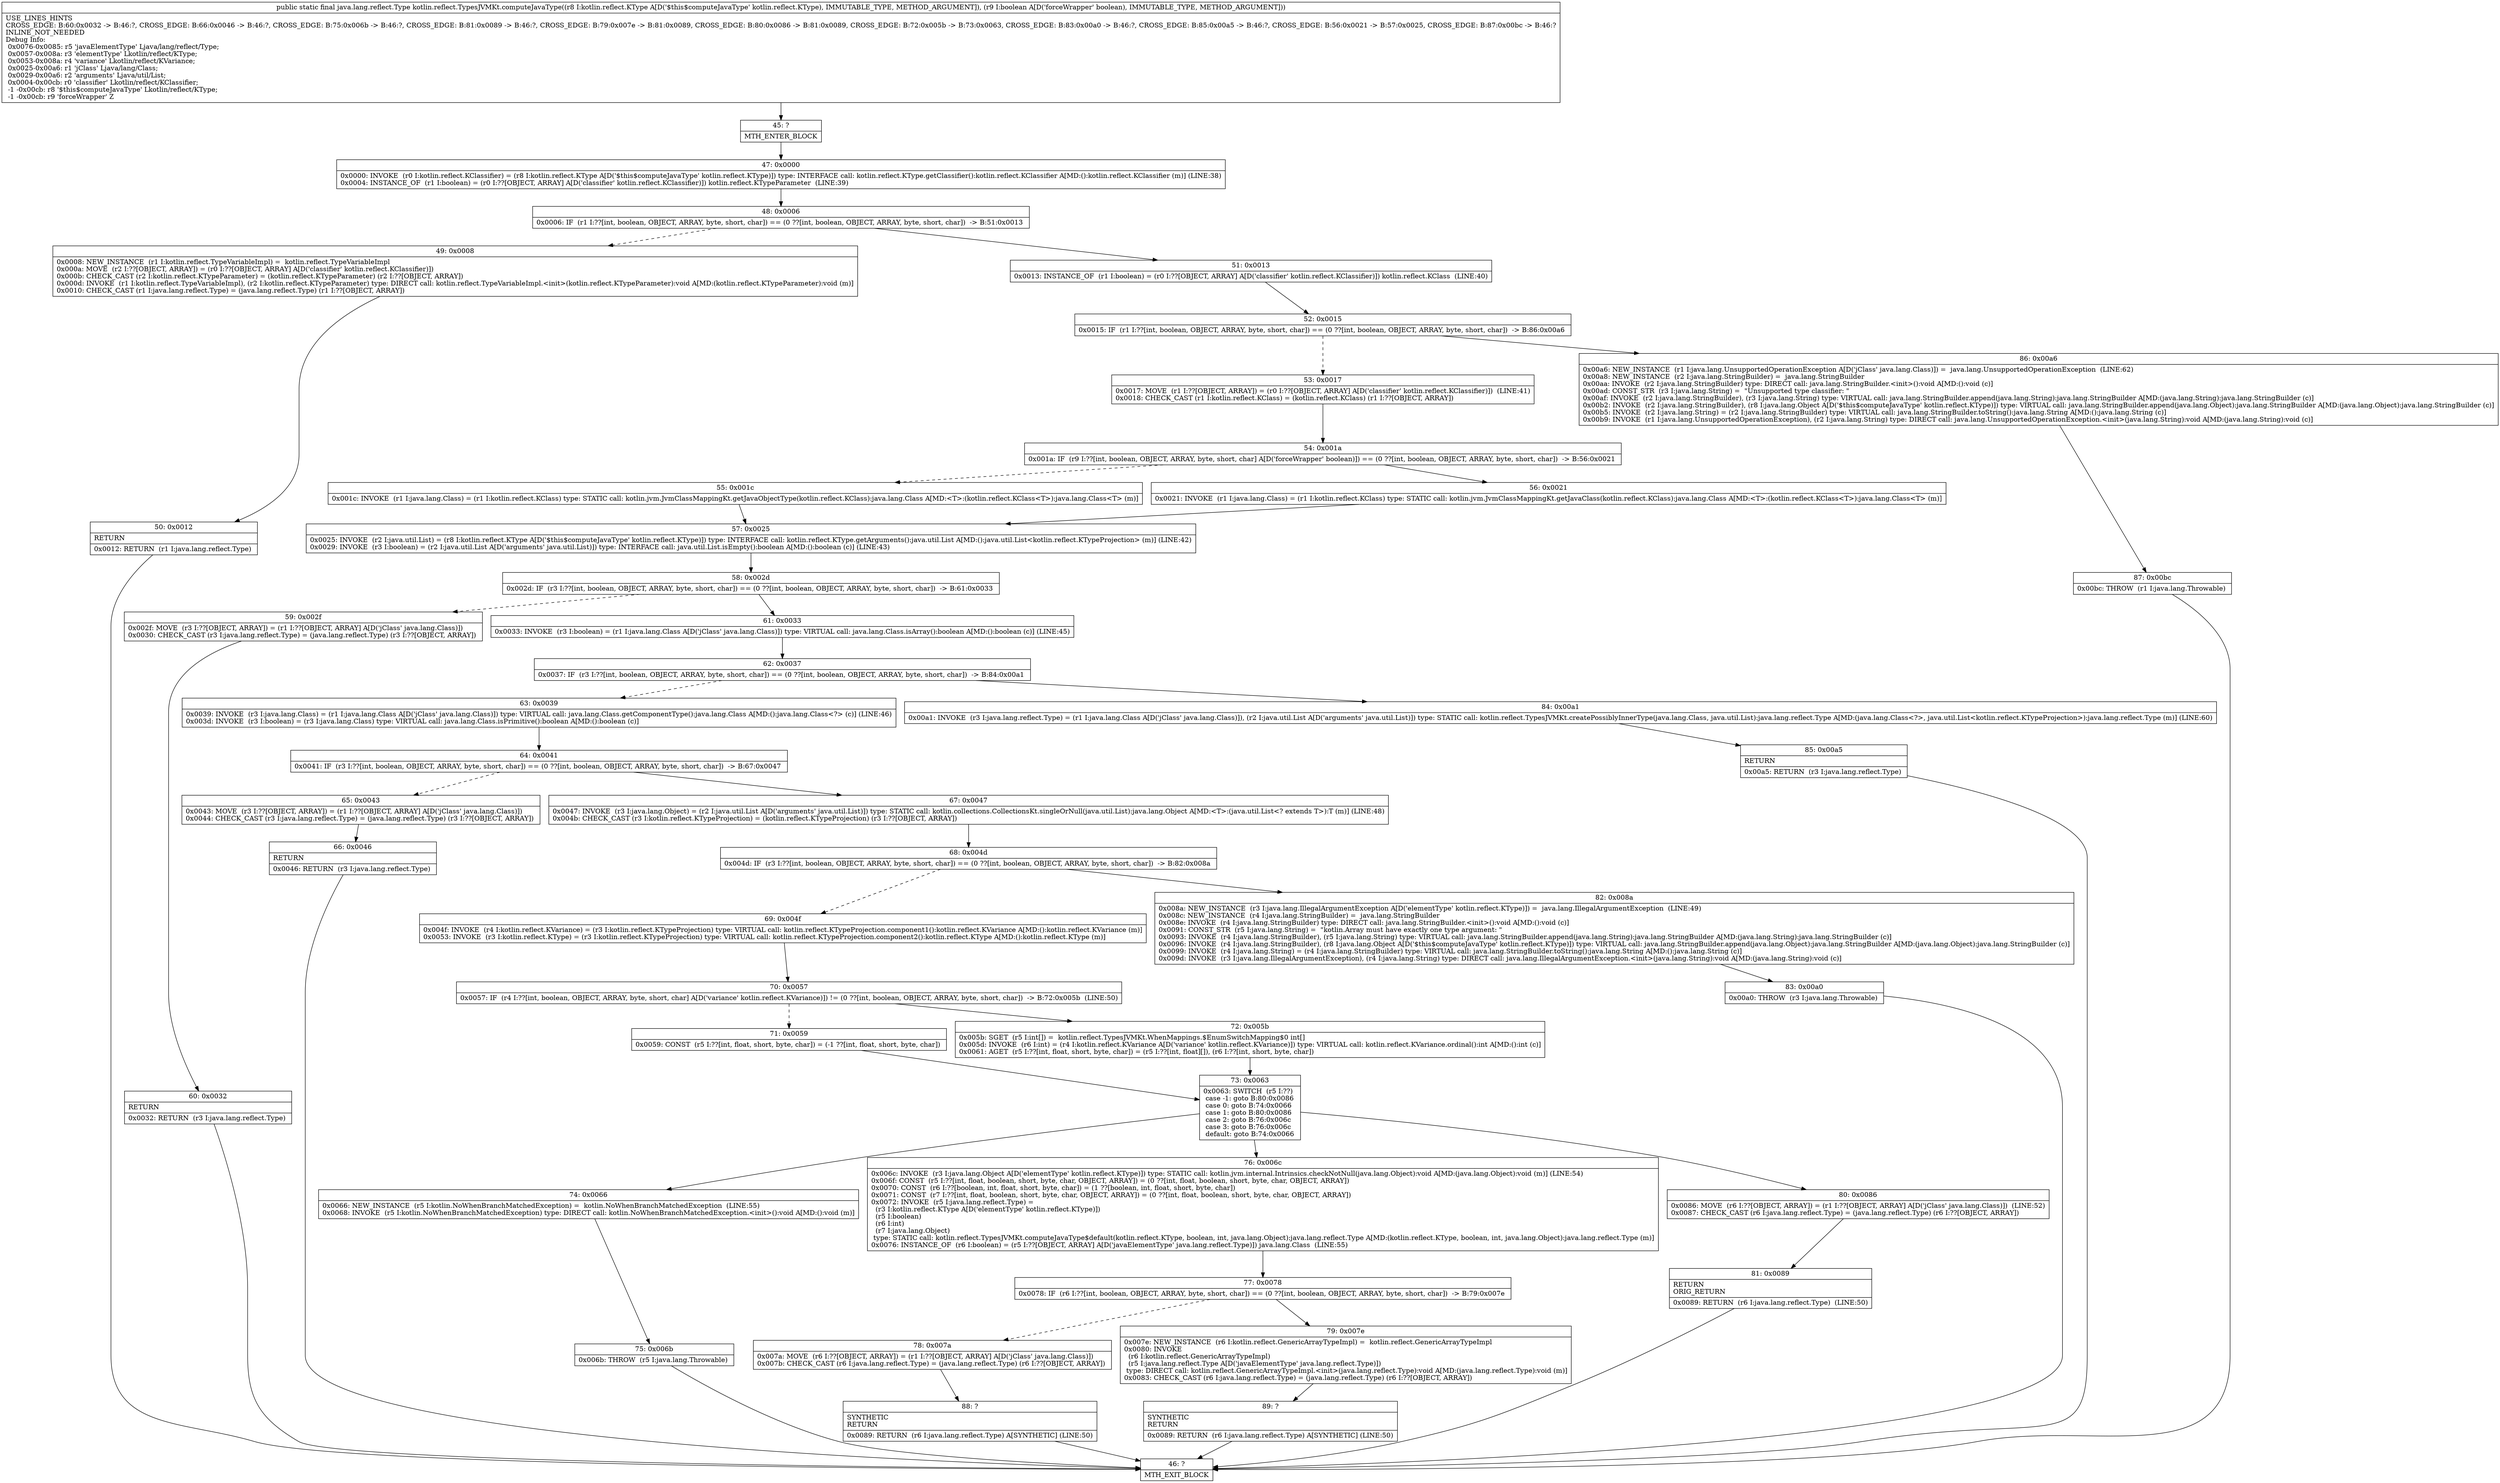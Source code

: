 digraph "CFG forkotlin.reflect.TypesJVMKt.computeJavaType(Lkotlin\/reflect\/KType;Z)Ljava\/lang\/reflect\/Type;" {
Node_45 [shape=record,label="{45\:\ ?|MTH_ENTER_BLOCK\l}"];
Node_47 [shape=record,label="{47\:\ 0x0000|0x0000: INVOKE  (r0 I:kotlin.reflect.KClassifier) = (r8 I:kotlin.reflect.KType A[D('$this$computeJavaType' kotlin.reflect.KType)]) type: INTERFACE call: kotlin.reflect.KType.getClassifier():kotlin.reflect.KClassifier A[MD:():kotlin.reflect.KClassifier (m)] (LINE:38)\l0x0004: INSTANCE_OF  (r1 I:boolean) = (r0 I:??[OBJECT, ARRAY] A[D('classifier' kotlin.reflect.KClassifier)]) kotlin.reflect.KTypeParameter  (LINE:39)\l}"];
Node_48 [shape=record,label="{48\:\ 0x0006|0x0006: IF  (r1 I:??[int, boolean, OBJECT, ARRAY, byte, short, char]) == (0 ??[int, boolean, OBJECT, ARRAY, byte, short, char])  \-\> B:51:0x0013 \l}"];
Node_49 [shape=record,label="{49\:\ 0x0008|0x0008: NEW_INSTANCE  (r1 I:kotlin.reflect.TypeVariableImpl) =  kotlin.reflect.TypeVariableImpl \l0x000a: MOVE  (r2 I:??[OBJECT, ARRAY]) = (r0 I:??[OBJECT, ARRAY] A[D('classifier' kotlin.reflect.KClassifier)]) \l0x000b: CHECK_CAST (r2 I:kotlin.reflect.KTypeParameter) = (kotlin.reflect.KTypeParameter) (r2 I:??[OBJECT, ARRAY]) \l0x000d: INVOKE  (r1 I:kotlin.reflect.TypeVariableImpl), (r2 I:kotlin.reflect.KTypeParameter) type: DIRECT call: kotlin.reflect.TypeVariableImpl.\<init\>(kotlin.reflect.KTypeParameter):void A[MD:(kotlin.reflect.KTypeParameter):void (m)]\l0x0010: CHECK_CAST (r1 I:java.lang.reflect.Type) = (java.lang.reflect.Type) (r1 I:??[OBJECT, ARRAY]) \l}"];
Node_50 [shape=record,label="{50\:\ 0x0012|RETURN\l|0x0012: RETURN  (r1 I:java.lang.reflect.Type) \l}"];
Node_46 [shape=record,label="{46\:\ ?|MTH_EXIT_BLOCK\l}"];
Node_51 [shape=record,label="{51\:\ 0x0013|0x0013: INSTANCE_OF  (r1 I:boolean) = (r0 I:??[OBJECT, ARRAY] A[D('classifier' kotlin.reflect.KClassifier)]) kotlin.reflect.KClass  (LINE:40)\l}"];
Node_52 [shape=record,label="{52\:\ 0x0015|0x0015: IF  (r1 I:??[int, boolean, OBJECT, ARRAY, byte, short, char]) == (0 ??[int, boolean, OBJECT, ARRAY, byte, short, char])  \-\> B:86:0x00a6 \l}"];
Node_53 [shape=record,label="{53\:\ 0x0017|0x0017: MOVE  (r1 I:??[OBJECT, ARRAY]) = (r0 I:??[OBJECT, ARRAY] A[D('classifier' kotlin.reflect.KClassifier)])  (LINE:41)\l0x0018: CHECK_CAST (r1 I:kotlin.reflect.KClass) = (kotlin.reflect.KClass) (r1 I:??[OBJECT, ARRAY]) \l}"];
Node_54 [shape=record,label="{54\:\ 0x001a|0x001a: IF  (r9 I:??[int, boolean, OBJECT, ARRAY, byte, short, char] A[D('forceWrapper' boolean)]) == (0 ??[int, boolean, OBJECT, ARRAY, byte, short, char])  \-\> B:56:0x0021 \l}"];
Node_55 [shape=record,label="{55\:\ 0x001c|0x001c: INVOKE  (r1 I:java.lang.Class) = (r1 I:kotlin.reflect.KClass) type: STATIC call: kotlin.jvm.JvmClassMappingKt.getJavaObjectType(kotlin.reflect.KClass):java.lang.Class A[MD:\<T\>:(kotlin.reflect.KClass\<T\>):java.lang.Class\<T\> (m)]\l}"];
Node_57 [shape=record,label="{57\:\ 0x0025|0x0025: INVOKE  (r2 I:java.util.List) = (r8 I:kotlin.reflect.KType A[D('$this$computeJavaType' kotlin.reflect.KType)]) type: INTERFACE call: kotlin.reflect.KType.getArguments():java.util.List A[MD:():java.util.List\<kotlin.reflect.KTypeProjection\> (m)] (LINE:42)\l0x0029: INVOKE  (r3 I:boolean) = (r2 I:java.util.List A[D('arguments' java.util.List)]) type: INTERFACE call: java.util.List.isEmpty():boolean A[MD:():boolean (c)] (LINE:43)\l}"];
Node_58 [shape=record,label="{58\:\ 0x002d|0x002d: IF  (r3 I:??[int, boolean, OBJECT, ARRAY, byte, short, char]) == (0 ??[int, boolean, OBJECT, ARRAY, byte, short, char])  \-\> B:61:0x0033 \l}"];
Node_59 [shape=record,label="{59\:\ 0x002f|0x002f: MOVE  (r3 I:??[OBJECT, ARRAY]) = (r1 I:??[OBJECT, ARRAY] A[D('jClass' java.lang.Class)]) \l0x0030: CHECK_CAST (r3 I:java.lang.reflect.Type) = (java.lang.reflect.Type) (r3 I:??[OBJECT, ARRAY]) \l}"];
Node_60 [shape=record,label="{60\:\ 0x0032|RETURN\l|0x0032: RETURN  (r3 I:java.lang.reflect.Type) \l}"];
Node_61 [shape=record,label="{61\:\ 0x0033|0x0033: INVOKE  (r3 I:boolean) = (r1 I:java.lang.Class A[D('jClass' java.lang.Class)]) type: VIRTUAL call: java.lang.Class.isArray():boolean A[MD:():boolean (c)] (LINE:45)\l}"];
Node_62 [shape=record,label="{62\:\ 0x0037|0x0037: IF  (r3 I:??[int, boolean, OBJECT, ARRAY, byte, short, char]) == (0 ??[int, boolean, OBJECT, ARRAY, byte, short, char])  \-\> B:84:0x00a1 \l}"];
Node_63 [shape=record,label="{63\:\ 0x0039|0x0039: INVOKE  (r3 I:java.lang.Class) = (r1 I:java.lang.Class A[D('jClass' java.lang.Class)]) type: VIRTUAL call: java.lang.Class.getComponentType():java.lang.Class A[MD:():java.lang.Class\<?\> (c)] (LINE:46)\l0x003d: INVOKE  (r3 I:boolean) = (r3 I:java.lang.Class) type: VIRTUAL call: java.lang.Class.isPrimitive():boolean A[MD:():boolean (c)]\l}"];
Node_64 [shape=record,label="{64\:\ 0x0041|0x0041: IF  (r3 I:??[int, boolean, OBJECT, ARRAY, byte, short, char]) == (0 ??[int, boolean, OBJECT, ARRAY, byte, short, char])  \-\> B:67:0x0047 \l}"];
Node_65 [shape=record,label="{65\:\ 0x0043|0x0043: MOVE  (r3 I:??[OBJECT, ARRAY]) = (r1 I:??[OBJECT, ARRAY] A[D('jClass' java.lang.Class)]) \l0x0044: CHECK_CAST (r3 I:java.lang.reflect.Type) = (java.lang.reflect.Type) (r3 I:??[OBJECT, ARRAY]) \l}"];
Node_66 [shape=record,label="{66\:\ 0x0046|RETURN\l|0x0046: RETURN  (r3 I:java.lang.reflect.Type) \l}"];
Node_67 [shape=record,label="{67\:\ 0x0047|0x0047: INVOKE  (r3 I:java.lang.Object) = (r2 I:java.util.List A[D('arguments' java.util.List)]) type: STATIC call: kotlin.collections.CollectionsKt.singleOrNull(java.util.List):java.lang.Object A[MD:\<T\>:(java.util.List\<? extends T\>):T (m)] (LINE:48)\l0x004b: CHECK_CAST (r3 I:kotlin.reflect.KTypeProjection) = (kotlin.reflect.KTypeProjection) (r3 I:??[OBJECT, ARRAY]) \l}"];
Node_68 [shape=record,label="{68\:\ 0x004d|0x004d: IF  (r3 I:??[int, boolean, OBJECT, ARRAY, byte, short, char]) == (0 ??[int, boolean, OBJECT, ARRAY, byte, short, char])  \-\> B:82:0x008a \l}"];
Node_69 [shape=record,label="{69\:\ 0x004f|0x004f: INVOKE  (r4 I:kotlin.reflect.KVariance) = (r3 I:kotlin.reflect.KTypeProjection) type: VIRTUAL call: kotlin.reflect.KTypeProjection.component1():kotlin.reflect.KVariance A[MD:():kotlin.reflect.KVariance (m)]\l0x0053: INVOKE  (r3 I:kotlin.reflect.KType) = (r3 I:kotlin.reflect.KTypeProjection) type: VIRTUAL call: kotlin.reflect.KTypeProjection.component2():kotlin.reflect.KType A[MD:():kotlin.reflect.KType (m)]\l}"];
Node_70 [shape=record,label="{70\:\ 0x0057|0x0057: IF  (r4 I:??[int, boolean, OBJECT, ARRAY, byte, short, char] A[D('variance' kotlin.reflect.KVariance)]) != (0 ??[int, boolean, OBJECT, ARRAY, byte, short, char])  \-\> B:72:0x005b  (LINE:50)\l}"];
Node_71 [shape=record,label="{71\:\ 0x0059|0x0059: CONST  (r5 I:??[int, float, short, byte, char]) = (\-1 ??[int, float, short, byte, char]) \l}"];
Node_73 [shape=record,label="{73\:\ 0x0063|0x0063: SWITCH  (r5 I:??)\l case \-1: goto B:80:0x0086\l case 0: goto B:74:0x0066\l case 1: goto B:80:0x0086\l case 2: goto B:76:0x006c\l case 3: goto B:76:0x006c\l default: goto B:74:0x0066 \l}"];
Node_74 [shape=record,label="{74\:\ 0x0066|0x0066: NEW_INSTANCE  (r5 I:kotlin.NoWhenBranchMatchedException) =  kotlin.NoWhenBranchMatchedException  (LINE:55)\l0x0068: INVOKE  (r5 I:kotlin.NoWhenBranchMatchedException) type: DIRECT call: kotlin.NoWhenBranchMatchedException.\<init\>():void A[MD:():void (m)]\l}"];
Node_75 [shape=record,label="{75\:\ 0x006b|0x006b: THROW  (r5 I:java.lang.Throwable) \l}"];
Node_76 [shape=record,label="{76\:\ 0x006c|0x006c: INVOKE  (r3 I:java.lang.Object A[D('elementType' kotlin.reflect.KType)]) type: STATIC call: kotlin.jvm.internal.Intrinsics.checkNotNull(java.lang.Object):void A[MD:(java.lang.Object):void (m)] (LINE:54)\l0x006f: CONST  (r5 I:??[int, float, boolean, short, byte, char, OBJECT, ARRAY]) = (0 ??[int, float, boolean, short, byte, char, OBJECT, ARRAY]) \l0x0070: CONST  (r6 I:??[boolean, int, float, short, byte, char]) = (1 ??[boolean, int, float, short, byte, char]) \l0x0071: CONST  (r7 I:??[int, float, boolean, short, byte, char, OBJECT, ARRAY]) = (0 ??[int, float, boolean, short, byte, char, OBJECT, ARRAY]) \l0x0072: INVOKE  (r5 I:java.lang.reflect.Type) = \l  (r3 I:kotlin.reflect.KType A[D('elementType' kotlin.reflect.KType)])\l  (r5 I:boolean)\l  (r6 I:int)\l  (r7 I:java.lang.Object)\l type: STATIC call: kotlin.reflect.TypesJVMKt.computeJavaType$default(kotlin.reflect.KType, boolean, int, java.lang.Object):java.lang.reflect.Type A[MD:(kotlin.reflect.KType, boolean, int, java.lang.Object):java.lang.reflect.Type (m)]\l0x0076: INSTANCE_OF  (r6 I:boolean) = (r5 I:??[OBJECT, ARRAY] A[D('javaElementType' java.lang.reflect.Type)]) java.lang.Class  (LINE:55)\l}"];
Node_77 [shape=record,label="{77\:\ 0x0078|0x0078: IF  (r6 I:??[int, boolean, OBJECT, ARRAY, byte, short, char]) == (0 ??[int, boolean, OBJECT, ARRAY, byte, short, char])  \-\> B:79:0x007e \l}"];
Node_78 [shape=record,label="{78\:\ 0x007a|0x007a: MOVE  (r6 I:??[OBJECT, ARRAY]) = (r1 I:??[OBJECT, ARRAY] A[D('jClass' java.lang.Class)]) \l0x007b: CHECK_CAST (r6 I:java.lang.reflect.Type) = (java.lang.reflect.Type) (r6 I:??[OBJECT, ARRAY]) \l}"];
Node_88 [shape=record,label="{88\:\ ?|SYNTHETIC\lRETURN\l|0x0089: RETURN  (r6 I:java.lang.reflect.Type) A[SYNTHETIC] (LINE:50)\l}"];
Node_79 [shape=record,label="{79\:\ 0x007e|0x007e: NEW_INSTANCE  (r6 I:kotlin.reflect.GenericArrayTypeImpl) =  kotlin.reflect.GenericArrayTypeImpl \l0x0080: INVOKE  \l  (r6 I:kotlin.reflect.GenericArrayTypeImpl)\l  (r5 I:java.lang.reflect.Type A[D('javaElementType' java.lang.reflect.Type)])\l type: DIRECT call: kotlin.reflect.GenericArrayTypeImpl.\<init\>(java.lang.reflect.Type):void A[MD:(java.lang.reflect.Type):void (m)]\l0x0083: CHECK_CAST (r6 I:java.lang.reflect.Type) = (java.lang.reflect.Type) (r6 I:??[OBJECT, ARRAY]) \l}"];
Node_89 [shape=record,label="{89\:\ ?|SYNTHETIC\lRETURN\l|0x0089: RETURN  (r6 I:java.lang.reflect.Type) A[SYNTHETIC] (LINE:50)\l}"];
Node_80 [shape=record,label="{80\:\ 0x0086|0x0086: MOVE  (r6 I:??[OBJECT, ARRAY]) = (r1 I:??[OBJECT, ARRAY] A[D('jClass' java.lang.Class)])  (LINE:52)\l0x0087: CHECK_CAST (r6 I:java.lang.reflect.Type) = (java.lang.reflect.Type) (r6 I:??[OBJECT, ARRAY]) \l}"];
Node_81 [shape=record,label="{81\:\ 0x0089|RETURN\lORIG_RETURN\l|0x0089: RETURN  (r6 I:java.lang.reflect.Type)  (LINE:50)\l}"];
Node_72 [shape=record,label="{72\:\ 0x005b|0x005b: SGET  (r5 I:int[]) =  kotlin.reflect.TypesJVMKt.WhenMappings.$EnumSwitchMapping$0 int[] \l0x005d: INVOKE  (r6 I:int) = (r4 I:kotlin.reflect.KVariance A[D('variance' kotlin.reflect.KVariance)]) type: VIRTUAL call: kotlin.reflect.KVariance.ordinal():int A[MD:():int (c)]\l0x0061: AGET  (r5 I:??[int, float, short, byte, char]) = (r5 I:??[int, float][]), (r6 I:??[int, short, byte, char]) \l}"];
Node_82 [shape=record,label="{82\:\ 0x008a|0x008a: NEW_INSTANCE  (r3 I:java.lang.IllegalArgumentException A[D('elementType' kotlin.reflect.KType)]) =  java.lang.IllegalArgumentException  (LINE:49)\l0x008c: NEW_INSTANCE  (r4 I:java.lang.StringBuilder) =  java.lang.StringBuilder \l0x008e: INVOKE  (r4 I:java.lang.StringBuilder) type: DIRECT call: java.lang.StringBuilder.\<init\>():void A[MD:():void (c)]\l0x0091: CONST_STR  (r5 I:java.lang.String) =  \"kotlin.Array must have exactly one type argument: \" \l0x0093: INVOKE  (r4 I:java.lang.StringBuilder), (r5 I:java.lang.String) type: VIRTUAL call: java.lang.StringBuilder.append(java.lang.String):java.lang.StringBuilder A[MD:(java.lang.String):java.lang.StringBuilder (c)]\l0x0096: INVOKE  (r4 I:java.lang.StringBuilder), (r8 I:java.lang.Object A[D('$this$computeJavaType' kotlin.reflect.KType)]) type: VIRTUAL call: java.lang.StringBuilder.append(java.lang.Object):java.lang.StringBuilder A[MD:(java.lang.Object):java.lang.StringBuilder (c)]\l0x0099: INVOKE  (r4 I:java.lang.String) = (r4 I:java.lang.StringBuilder) type: VIRTUAL call: java.lang.StringBuilder.toString():java.lang.String A[MD:():java.lang.String (c)]\l0x009d: INVOKE  (r3 I:java.lang.IllegalArgumentException), (r4 I:java.lang.String) type: DIRECT call: java.lang.IllegalArgumentException.\<init\>(java.lang.String):void A[MD:(java.lang.String):void (c)]\l}"];
Node_83 [shape=record,label="{83\:\ 0x00a0|0x00a0: THROW  (r3 I:java.lang.Throwable) \l}"];
Node_84 [shape=record,label="{84\:\ 0x00a1|0x00a1: INVOKE  (r3 I:java.lang.reflect.Type) = (r1 I:java.lang.Class A[D('jClass' java.lang.Class)]), (r2 I:java.util.List A[D('arguments' java.util.List)]) type: STATIC call: kotlin.reflect.TypesJVMKt.createPossiblyInnerType(java.lang.Class, java.util.List):java.lang.reflect.Type A[MD:(java.lang.Class\<?\>, java.util.List\<kotlin.reflect.KTypeProjection\>):java.lang.reflect.Type (m)] (LINE:60)\l}"];
Node_85 [shape=record,label="{85\:\ 0x00a5|RETURN\l|0x00a5: RETURN  (r3 I:java.lang.reflect.Type) \l}"];
Node_56 [shape=record,label="{56\:\ 0x0021|0x0021: INVOKE  (r1 I:java.lang.Class) = (r1 I:kotlin.reflect.KClass) type: STATIC call: kotlin.jvm.JvmClassMappingKt.getJavaClass(kotlin.reflect.KClass):java.lang.Class A[MD:\<T\>:(kotlin.reflect.KClass\<T\>):java.lang.Class\<T\> (m)]\l}"];
Node_86 [shape=record,label="{86\:\ 0x00a6|0x00a6: NEW_INSTANCE  (r1 I:java.lang.UnsupportedOperationException A[D('jClass' java.lang.Class)]) =  java.lang.UnsupportedOperationException  (LINE:62)\l0x00a8: NEW_INSTANCE  (r2 I:java.lang.StringBuilder) =  java.lang.StringBuilder \l0x00aa: INVOKE  (r2 I:java.lang.StringBuilder) type: DIRECT call: java.lang.StringBuilder.\<init\>():void A[MD:():void (c)]\l0x00ad: CONST_STR  (r3 I:java.lang.String) =  \"Unsupported type classifier: \" \l0x00af: INVOKE  (r2 I:java.lang.StringBuilder), (r3 I:java.lang.String) type: VIRTUAL call: java.lang.StringBuilder.append(java.lang.String):java.lang.StringBuilder A[MD:(java.lang.String):java.lang.StringBuilder (c)]\l0x00b2: INVOKE  (r2 I:java.lang.StringBuilder), (r8 I:java.lang.Object A[D('$this$computeJavaType' kotlin.reflect.KType)]) type: VIRTUAL call: java.lang.StringBuilder.append(java.lang.Object):java.lang.StringBuilder A[MD:(java.lang.Object):java.lang.StringBuilder (c)]\l0x00b5: INVOKE  (r2 I:java.lang.String) = (r2 I:java.lang.StringBuilder) type: VIRTUAL call: java.lang.StringBuilder.toString():java.lang.String A[MD:():java.lang.String (c)]\l0x00b9: INVOKE  (r1 I:java.lang.UnsupportedOperationException), (r2 I:java.lang.String) type: DIRECT call: java.lang.UnsupportedOperationException.\<init\>(java.lang.String):void A[MD:(java.lang.String):void (c)]\l}"];
Node_87 [shape=record,label="{87\:\ 0x00bc|0x00bc: THROW  (r1 I:java.lang.Throwable) \l}"];
MethodNode[shape=record,label="{public static final java.lang.reflect.Type kotlin.reflect.TypesJVMKt.computeJavaType((r8 I:kotlin.reflect.KType A[D('$this$computeJavaType' kotlin.reflect.KType), IMMUTABLE_TYPE, METHOD_ARGUMENT]), (r9 I:boolean A[D('forceWrapper' boolean), IMMUTABLE_TYPE, METHOD_ARGUMENT]))  | USE_LINES_HINTS\lCROSS_EDGE: B:60:0x0032 \-\> B:46:?, CROSS_EDGE: B:66:0x0046 \-\> B:46:?, CROSS_EDGE: B:75:0x006b \-\> B:46:?, CROSS_EDGE: B:81:0x0089 \-\> B:46:?, CROSS_EDGE: B:79:0x007e \-\> B:81:0x0089, CROSS_EDGE: B:80:0x0086 \-\> B:81:0x0089, CROSS_EDGE: B:72:0x005b \-\> B:73:0x0063, CROSS_EDGE: B:83:0x00a0 \-\> B:46:?, CROSS_EDGE: B:85:0x00a5 \-\> B:46:?, CROSS_EDGE: B:56:0x0021 \-\> B:57:0x0025, CROSS_EDGE: B:87:0x00bc \-\> B:46:?\lINLINE_NOT_NEEDED\lDebug Info:\l  0x0076\-0x0085: r5 'javaElementType' Ljava\/lang\/reflect\/Type;\l  0x0057\-0x008a: r3 'elementType' Lkotlin\/reflect\/KType;\l  0x0053\-0x008a: r4 'variance' Lkotlin\/reflect\/KVariance;\l  0x0025\-0x00a6: r1 'jClass' Ljava\/lang\/Class;\l  0x0029\-0x00a6: r2 'arguments' Ljava\/util\/List;\l  0x0004\-0x00cb: r0 'classifier' Lkotlin\/reflect\/KClassifier;\l  \-1 \-0x00cb: r8 '$this$computeJavaType' Lkotlin\/reflect\/KType;\l  \-1 \-0x00cb: r9 'forceWrapper' Z\l}"];
MethodNode -> Node_45;Node_45 -> Node_47;
Node_47 -> Node_48;
Node_48 -> Node_49[style=dashed];
Node_48 -> Node_51;
Node_49 -> Node_50;
Node_50 -> Node_46;
Node_51 -> Node_52;
Node_52 -> Node_53[style=dashed];
Node_52 -> Node_86;
Node_53 -> Node_54;
Node_54 -> Node_55[style=dashed];
Node_54 -> Node_56;
Node_55 -> Node_57;
Node_57 -> Node_58;
Node_58 -> Node_59[style=dashed];
Node_58 -> Node_61;
Node_59 -> Node_60;
Node_60 -> Node_46;
Node_61 -> Node_62;
Node_62 -> Node_63[style=dashed];
Node_62 -> Node_84;
Node_63 -> Node_64;
Node_64 -> Node_65[style=dashed];
Node_64 -> Node_67;
Node_65 -> Node_66;
Node_66 -> Node_46;
Node_67 -> Node_68;
Node_68 -> Node_69[style=dashed];
Node_68 -> Node_82;
Node_69 -> Node_70;
Node_70 -> Node_71[style=dashed];
Node_70 -> Node_72;
Node_71 -> Node_73;
Node_73 -> Node_74;
Node_73 -> Node_76;
Node_73 -> Node_80;
Node_74 -> Node_75;
Node_75 -> Node_46;
Node_76 -> Node_77;
Node_77 -> Node_78[style=dashed];
Node_77 -> Node_79;
Node_78 -> Node_88;
Node_88 -> Node_46;
Node_79 -> Node_89;
Node_89 -> Node_46;
Node_80 -> Node_81;
Node_81 -> Node_46;
Node_72 -> Node_73;
Node_82 -> Node_83;
Node_83 -> Node_46;
Node_84 -> Node_85;
Node_85 -> Node_46;
Node_56 -> Node_57;
Node_86 -> Node_87;
Node_87 -> Node_46;
}

